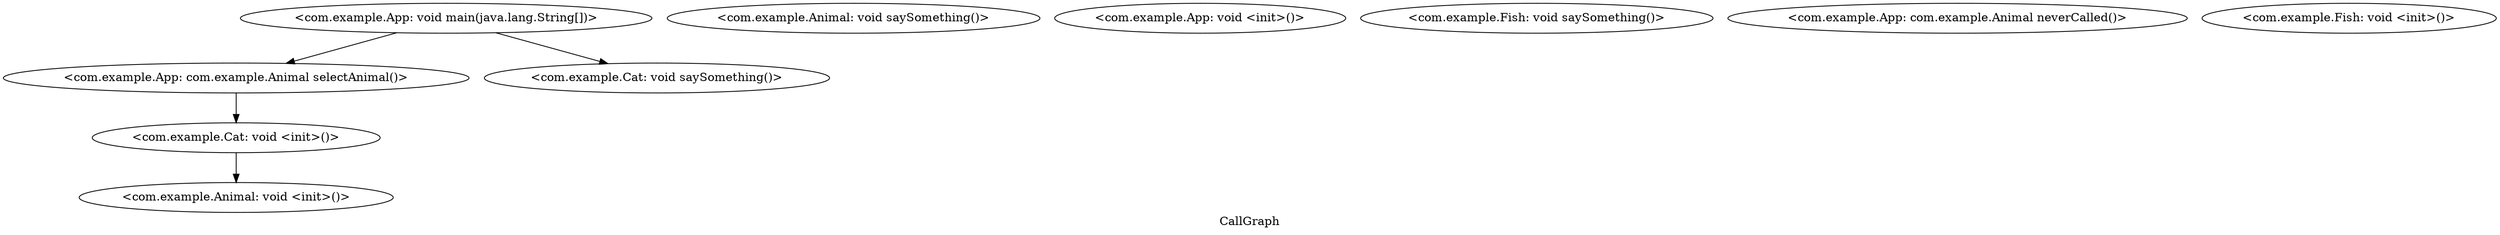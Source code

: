 digraph "CallGraph" {
    label="CallGraph";
    "<com.example.Cat: void <init>()>";
    "<com.example.Animal: void saySomething()>";
    "<com.example.App: void <init>()>";
    "<com.example.App: com.example.Animal selectAnimal()>";
    "<com.example.Fish: void saySomething()>";
    "<com.example.Cat: void saySomething()>";
    "<com.example.Animal: void <init>()>";
    "<com.example.App: com.example.Animal neverCalled()>";
    "<com.example.App: void main(java.lang.String[])>";
    "<com.example.Fish: void <init>()>";
    "<com.example.App: com.example.Animal selectAnimal()>"->"<com.example.Cat: void <init>()>";
    "<com.example.App: void main(java.lang.String[])>"->"<com.example.Cat: void saySomething()>";
    "<com.example.App: void main(java.lang.String[])>"->"<com.example.App: com.example.Animal selectAnimal()>";
    "<com.example.Cat: void <init>()>"->"<com.example.Animal: void <init>()>";
}

